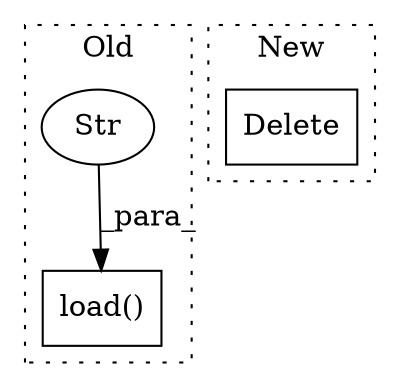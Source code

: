 digraph G {
subgraph cluster0 {
1 [label="load()" a="75" s="1221,1274" l="8,1" shape="box"];
3 [label="Str" a="66" s="1229" l="45" shape="ellipse"];
label = "Old";
style="dotted";
}
subgraph cluster1 {
2 [label="Delete" a="101" s="2633" l="21" shape="box"];
label = "New";
style="dotted";
}
3 -> 1 [label="_para_"];
}